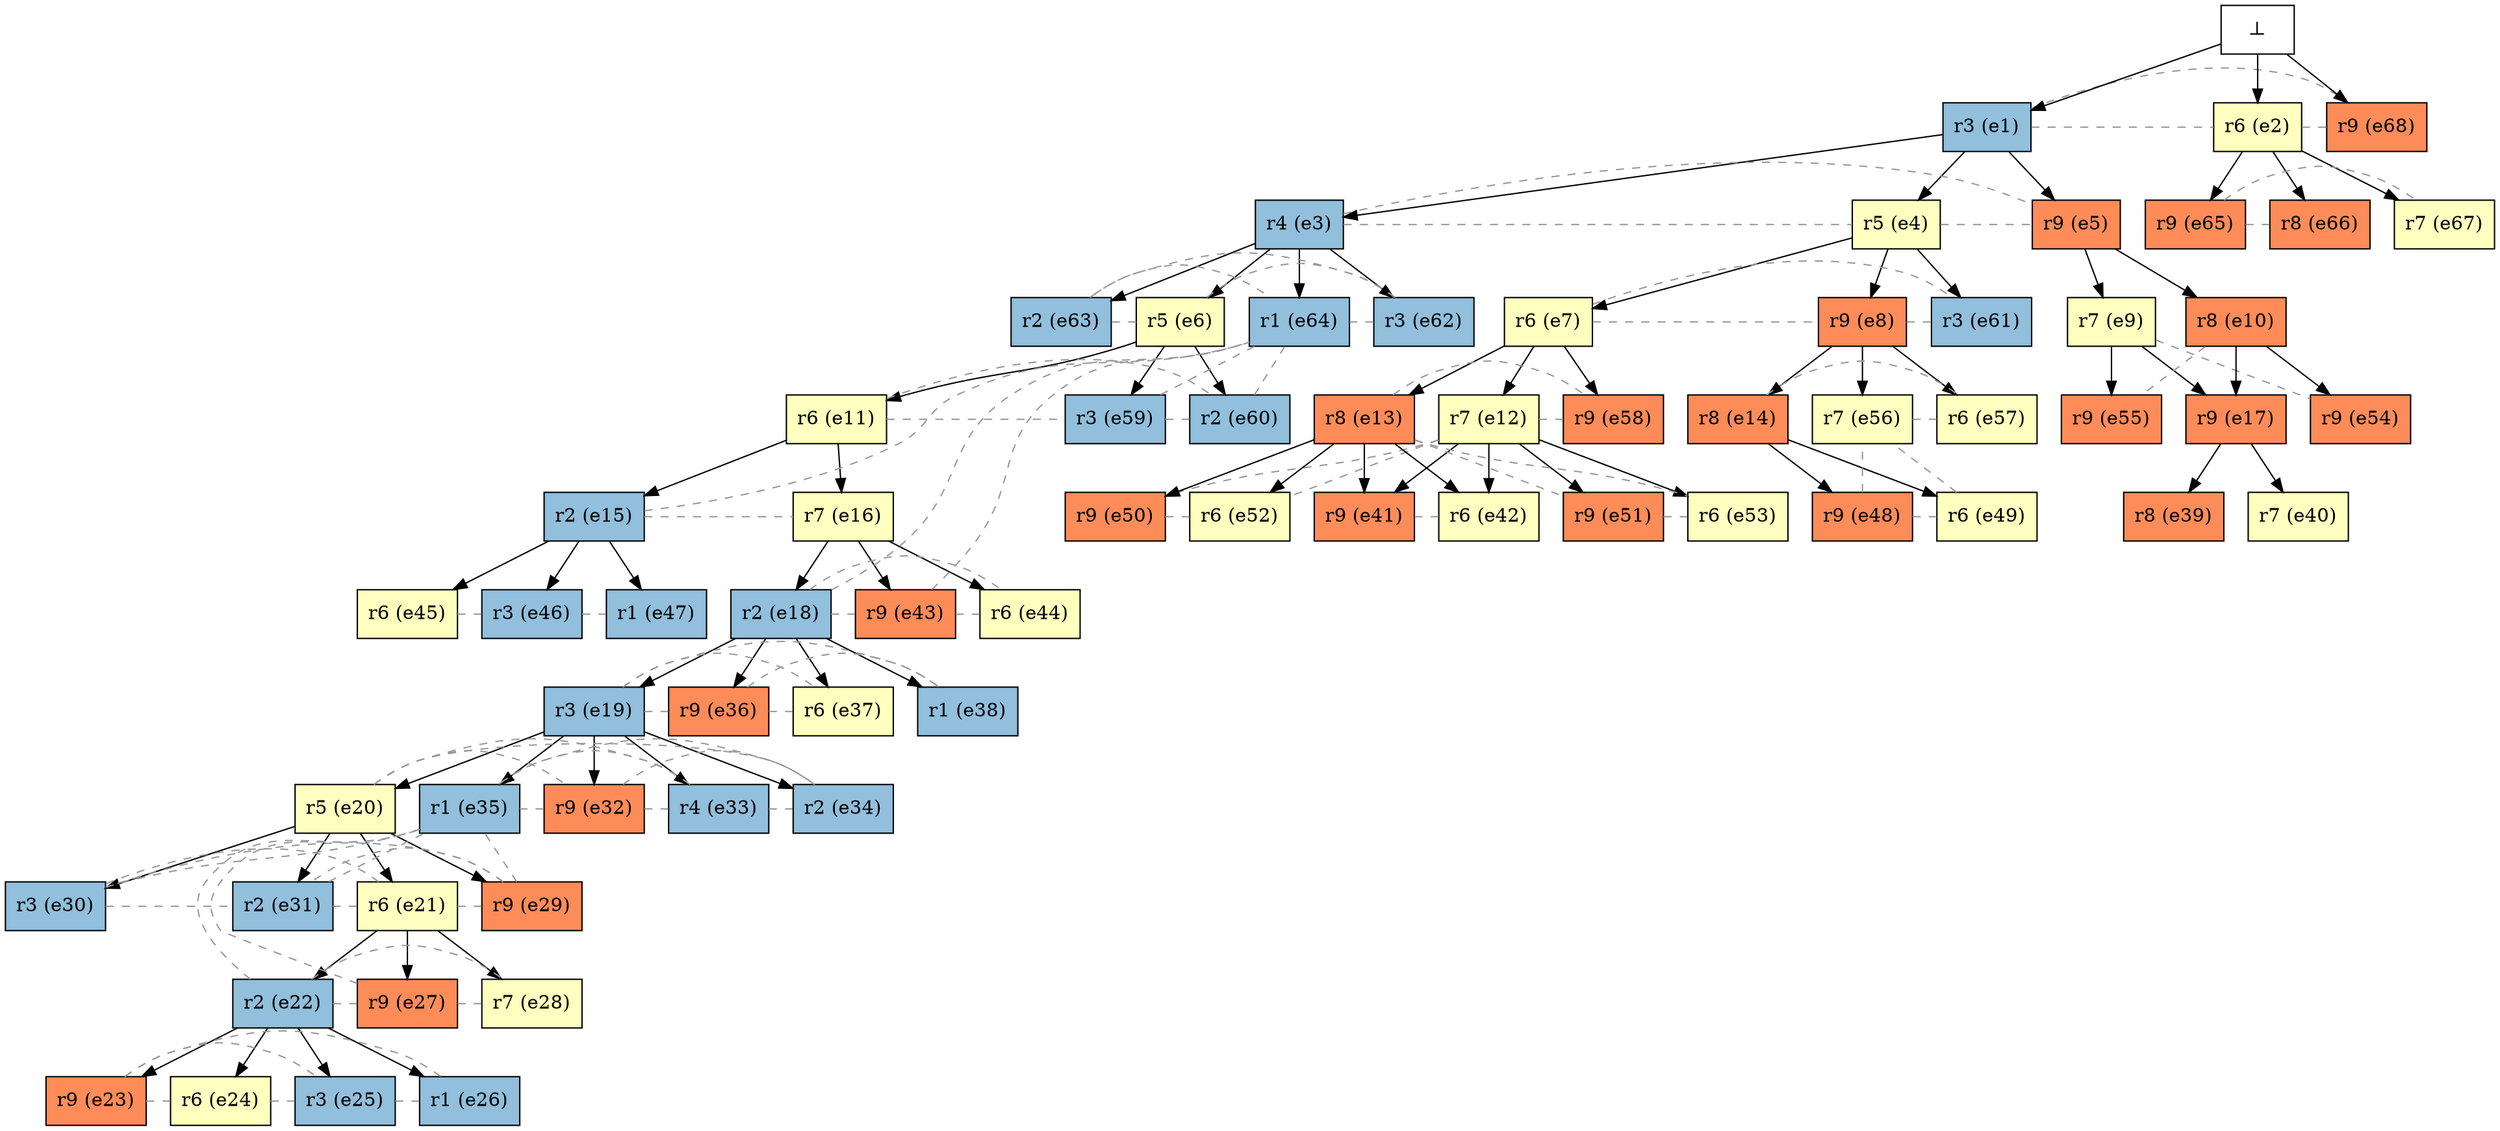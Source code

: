 digraph test {
  e1 -> e3;
  e1 -> e4;
  e1 -> e5;
  e3 -> e6;
  e4 -> e7;
  e4 -> e8;
  e5 -> e9;
  e5 -> e10;
  e6 -> e11;
  e7 -> e12;
  e7 -> e13;
  e8 -> e14;
  e11 -> e15;
  e11 -> e16;
  e9 -> e17;
  e10 -> e17;
  e16 -> e18;
  e18 -> e19;
  e19 -> e20;
  e20 -> e21;
  e21 -> e22;
  e22 -> e23;
  e22 -> e24;
  e22 -> e25;
  e22 -> e26;
  e21 -> e27;
  e21 -> e28;
  e20 -> e29;
  e20 -> e30;
  e20 -> e31;
  e19 -> e32;
  e19 -> e33;
  e19 -> e34;
  e19 -> e35;
  e18 -> e36;
  e18 -> e37;
  e18 -> e38;
  e17 -> e39;
  e17 -> e40;
  e12 -> e41;
  e13 -> e41;
  e12 -> e42;
  e13 -> e42;
  e16 -> e43;
  e16 -> e44;
  e15 -> e45;
  e15 -> e46;
  e15 -> e47;
  e14 -> e48;
  e14 -> e49;
  e13 -> e50;
  e12 -> e51;
  e13 -> e52;
  e12 -> e53;
  e10 -> e54;
  e9 -> e55;
  e8 -> e56;
  e8 -> e57;
  e7 -> e58;
  e6 -> e59;
  e6 -> e60;
  e4 -> e61;
  e3 -> e62;
  e3 -> e63;
  e3 -> e64;
  e2 -> e65;
  e2 -> e66;
  e2 -> e67;
  e0 -> e1;
  e0 -> e2;
  e0 -> e68;

//conflicts
  e1 -> e2 [arrowhead=none color=gray60 style=dashed constraint=false];
  e1 -> e68 [arrowhead=none color=gray60 style=dashed constraint=false];
  e2 -> e68 [arrowhead=none color=gray60 style=dashed constraint=false];
  e3 -> e4 [arrowhead=none color=gray60 style=dashed constraint=false];
  e3 -> e5 [arrowhead=none color=gray60 style=dashed constraint=false];
  e4 -> e5 [arrowhead=none color=gray60 style=dashed constraint=false];
  e6 -> e62 [arrowhead=none color=gray60 style=dashed constraint=false];
  e6 -> e63 [arrowhead=none color=gray60 style=dashed constraint=false];
  e7 -> e8 [arrowhead=none color=gray60 style=dashed constraint=false];
  e7 -> e61 [arrowhead=none color=gray60 style=dashed constraint=false];
  e8 -> e61 [arrowhead=none color=gray60 style=dashed constraint=false];
  e9 -> e54 [arrowhead=none color=gray60 style=dashed constraint=false];
  e10 -> e55 [arrowhead=none color=gray60 style=dashed constraint=false];
  e11 -> e59 [arrowhead=none color=gray60 style=dashed constraint=false];
  e11 -> e60 [arrowhead=none color=gray60 style=dashed constraint=false];
  e12 -> e50 [arrowhead=none color=gray60 style=dashed constraint=false];
  e12 -> e52 [arrowhead=none color=gray60 style=dashed constraint=false];
  e12 -> e58 [arrowhead=none color=gray60 style=dashed constraint=false];
  e13 -> e51 [arrowhead=none color=gray60 style=dashed constraint=false];
  e13 -> e53 [arrowhead=none color=gray60 style=dashed constraint=false];
  e13 -> e58 [arrowhead=none color=gray60 style=dashed constraint=false];
  e14 -> e57 [arrowhead=none color=gray60 style=dashed constraint=false];
  e15 -> e16 [arrowhead=none color=gray60 style=dashed constraint=false];
  e15 -> e64 [arrowhead=none color=gray60 style=dashed constraint=false];
  e18 -> e43 [arrowhead=none color=gray60 style=dashed constraint=false];
  e18 -> e44 [arrowhead=none color=gray60 style=dashed constraint=false];
  e18 -> e64 [arrowhead=none color=gray60 style=dashed constraint=false];
  e19 -> e36 [arrowhead=none color=gray60 style=dashed constraint=false];
  e19 -> e37 [arrowhead=none color=gray60 style=dashed constraint=false];
  e19 -> e38 [arrowhead=none color=gray60 style=dashed constraint=false];
  e20 -> e32 [arrowhead=none color=gray60 style=dashed constraint=false];
  e20 -> e33 [arrowhead=none color=gray60 style=dashed constraint=false];
  e20 -> e34 [arrowhead=none color=gray60 style=dashed constraint=false];
  e21 -> e29 [arrowhead=none color=gray60 style=dashed constraint=false];
  e21 -> e30 [arrowhead=none color=gray60 style=dashed constraint=false];
  e21 -> e31 [arrowhead=none color=gray60 style=dashed constraint=false];
  e22 -> e27 [arrowhead=none color=gray60 style=dashed constraint=false];
  e22 -> e28 [arrowhead=none color=gray60 style=dashed constraint=false];
  e22 -> e35 [arrowhead=none color=gray60 style=dashed constraint=false];
  e23 -> e24 [arrowhead=none color=gray60 style=dashed constraint=false];
  e23 -> e25 [arrowhead=none color=gray60 style=dashed constraint=false];
  e23 -> e26 [arrowhead=none color=gray60 style=dashed constraint=false];
  e24 -> e25 [arrowhead=none color=gray60 style=dashed constraint=false];
  e25 -> e26 [arrowhead=none color=gray60 style=dashed constraint=false];
  e27 -> e28 [arrowhead=none color=gray60 style=dashed constraint=false];
  e27 -> e35 [arrowhead=none color=gray60 style=dashed constraint=false];
  e29 -> e30 [arrowhead=none color=gray60 style=dashed constraint=false];
  e29 -> e31 [arrowhead=none color=gray60 style=dashed constraint=false];
  e29 -> e35 [arrowhead=none color=gray60 style=dashed constraint=false];
  e30 -> e31 [arrowhead=none color=gray60 style=dashed constraint=false];
  e30 -> e35 [arrowhead=none color=gray60 style=dashed constraint=false];
  e31 -> e35 [arrowhead=none color=gray60 style=dashed constraint=false];
  e32 -> e33 [arrowhead=none color=gray60 style=dashed constraint=false];
  e32 -> e34 [arrowhead=none color=gray60 style=dashed constraint=false];
  e32 -> e35 [arrowhead=none color=gray60 style=dashed constraint=false];
  e33 -> e34 [arrowhead=none color=gray60 style=dashed constraint=false];
  e33 -> e35 [arrowhead=none color=gray60 style=dashed constraint=false];
  e34 -> e35 [arrowhead=none color=gray60 style=dashed constraint=false];
  e36 -> e37 [arrowhead=none color=gray60 style=dashed constraint=false];
  e36 -> e38 [arrowhead=none color=gray60 style=dashed constraint=false];
  e41 -> e42 [arrowhead=none color=gray60 style=dashed constraint=false];
  e43 -> e44 [arrowhead=none color=gray60 style=dashed constraint=false];
  e43 -> e64 [arrowhead=none color=gray60 style=dashed constraint=false];
  e45 -> e46 [arrowhead=none color=gray60 style=dashed constraint=false];
  e46 -> e47 [arrowhead=none color=gray60 style=dashed constraint=false];
  e48 -> e49 [arrowhead=none color=gray60 style=dashed constraint=false];
  e48 -> e56 [arrowhead=none color=gray60 style=dashed constraint=false];
  e49 -> e56 [arrowhead=none color=gray60 style=dashed constraint=false];
  e50 -> e52 [arrowhead=none color=gray60 style=dashed constraint=false];
  e51 -> e53 [arrowhead=none color=gray60 style=dashed constraint=false];
  e56 -> e57 [arrowhead=none color=gray60 style=dashed constraint=false];
  e59 -> e60 [arrowhead=none color=gray60 style=dashed constraint=false];
  e59 -> e64 [arrowhead=none color=gray60 style=dashed constraint=false];
  e60 -> e64 [arrowhead=none color=gray60 style=dashed constraint=false];
  e62 -> e63 [arrowhead=none color=gray60 style=dashed constraint=false];
  e62 -> e64 [arrowhead=none color=gray60 style=dashed constraint=false];
  e63 -> e64 [arrowhead=none color=gray60 style=dashed constraint=false];
  e65 -> e66 [arrowhead=none color=gray60 style=dashed constraint=false];
  e65 -> e67 [arrowhead=none color=gray60 style=dashed constraint=false];

  e1 [color="black" fillcolor="#91bfdc" label="r3 (e1)" shape=box style=filled];
  e2 [color="black" fillcolor="#ffffbf" label="r6 (e2)" shape=box style=filled];
  e3 [color="black" fillcolor="#91bfdc" label="r4 (e3)" shape=box style=filled];
  e4 [color="black" fillcolor="#ffffbf" label="r5 (e4)" shape=box style=filled];
  e5 [color="black" fillcolor="#fd8c59" label="r9 (e5)" shape=box style=filled];
  e6 [color="black" fillcolor="#ffffbf" label="r5 (e6)" shape=box style=filled];
  e7 [color="black" fillcolor="#ffffbf" label="r6 (e7)" shape=box style=filled];
  e8 [color="black" fillcolor="#fd8c59" label="r9 (e8)" shape=box style=filled];
  e9 [color="black" fillcolor="#ffffbf" label="r7 (e9)" shape=box style=filled];
  e10 [color="black" fillcolor="#fd8c59" label="r8 (e10)" shape=box style=filled];
  e11 [color="black" fillcolor="#ffffbf" label="r6 (e11)" shape=box style=filled];
  e12 [color="black" fillcolor="#ffffbf" label="r7 (e12)" shape=box style=filled];
  e13 [color="black" fillcolor="#fd8c59" label="r8 (e13)" shape=box style=filled];
  e14 [color="black" fillcolor="#fd8c59" label="r8 (e14)" shape=box style=filled];
  e15 [color="black" fillcolor="#91bfdc" label="r2 (e15)" shape=box style=filled];
  e16 [color="black" fillcolor="#ffffbf" label="r7 (e16)" shape=box style=filled];
  e17 [color="black" fillcolor="#fd8c59" label="r9 (e17)" shape=box style=filled];
  e18 [color="black" fillcolor="#91bfdc" label="r2 (e18)" shape=box style=filled];
  e19 [color="black" fillcolor="#91bfdc" label="r3 (e19)" shape=box style=filled];
  e20 [color="black" fillcolor="#ffffbf" label="r5 (e20)" shape=box style=filled];
  e21 [color="black" fillcolor="#ffffbf" label="r6 (e21)" shape=box style=filled];
  e22 [color="black" fillcolor="#91bfdc" label="r2 (e22)" shape=box style=filled];
  e23 [color="black" fillcolor="#fd8c59" label="r9 (e23)" shape=box style=filled];
  e24 [color="black" fillcolor="#ffffbf" label="r6 (e24)" shape=box style=filled];
  e25 [color="black" fillcolor="#91bfdc" label="r3 (e25)" shape=box style=filled];
  e26 [color="black" fillcolor="#91bfdc" label="r1 (e26)" shape=box style=filled];
  e27 [color="black" fillcolor="#fd8c59" label="r9 (e27)" shape=box style=filled];
  e28 [color="black" fillcolor="#ffffbf" label="r7 (e28)" shape=box style=filled];
  e29 [color="black" fillcolor="#fd8c59" label="r9 (e29)" shape=box style=filled];
  e30 [color="black" fillcolor="#91bfdc" label="r3 (e30)" shape=box style=filled];
  e31 [color="black" fillcolor="#91bfdc" label="r2 (e31)" shape=box style=filled];
  e32 [color="black" fillcolor="#fd8c59" label="r9 (e32)" shape=box style=filled];
  e33 [color="black" fillcolor="#91bfdc" label="r4 (e33)" shape=box style=filled];
  e34 [color="black" fillcolor="#91bfdc" label="r2 (e34)" shape=box style=filled];
  e35 [color="black" fillcolor="#91bfdc" label="r1 (e35)" shape=box style=filled];
  e36 [color="black" fillcolor="#fd8c59" label="r9 (e36)" shape=box style=filled];
  e37 [color="black" fillcolor="#ffffbf" label="r6 (e37)" shape=box style=filled];
  e38 [color="black" fillcolor="#91bfdc" label="r1 (e38)" shape=box style=filled];
  e39 [color="black" fillcolor="#fd8c59" label="r8 (e39)" shape=box style=filled];
  e40 [color="black" fillcolor="#ffffbf" label="r7 (e40)" shape=box style=filled];
  e41 [color="black" fillcolor="#fd8c59" label="r9 (e41)" shape=box style=filled];
  e42 [color="black" fillcolor="#ffffbf" label="r6 (e42)" shape=box style=filled];
  e43 [color="black" fillcolor="#fd8c59" label="r9 (e43)" shape=box style=filled];
  e44 [color="black" fillcolor="#ffffbf" label="r6 (e44)" shape=box style=filled];
  e45 [color="black" fillcolor="#ffffbf" label="r6 (e45)" shape=box style=filled];
  e46 [color="black" fillcolor="#91bfdc" label="r3 (e46)" shape=box style=filled];
  e47 [color="black" fillcolor="#91bfdc" label="r1 (e47)" shape=box style=filled];
  e48 [color="black" fillcolor="#fd8c59" label="r9 (e48)" shape=box style=filled];
  e49 [color="black" fillcolor="#ffffbf" label="r6 (e49)" shape=box style=filled];
  e50 [color="black" fillcolor="#fd8c59" label="r9 (e50)" shape=box style=filled];
  e51 [color="black" fillcolor="#fd8c59" label="r9 (e51)" shape=box style=filled];
  e52 [color="black" fillcolor="#ffffbf" label="r6 (e52)" shape=box style=filled];
  e53 [color="black" fillcolor="#ffffbf" label="r6 (e53)" shape=box style=filled];
  e54 [color="black" fillcolor="#fd8c59" label="r9 (e54)" shape=box style=filled];
  e55 [color="black" fillcolor="#fd8c59" label="r9 (e55)" shape=box style=filled];
  e56 [color="black" fillcolor="#ffffbf" label="r7 (e56)" shape=box style=filled];
  e57 [color="black" fillcolor="#ffffbf" label="r6 (e57)" shape=box style=filled];
  e58 [color="black" fillcolor="#fd8c59" label="r9 (e58)" shape=box style=filled];
  e59 [color="black" fillcolor="#91bfdc" label="r3 (e59)" shape=box style=filled];
  e60 [color="black" fillcolor="#91bfdc" label="r2 (e60)" shape=box style=filled];
  e61 [color="black" fillcolor="#91bfdc" label="r3 (e61)" shape=box style=filled];
  e62 [color="black" fillcolor="#91bfdc" label="r3 (e62)" shape=box style=filled];
  e63 [color="black" fillcolor="#91bfdc" label="r2 (e63)" shape=box style=filled];
  e64 [color="black" fillcolor="#91bfdc" label="r1 (e64)" shape=box style=filled];
  e65 [color="black" fillcolor="#fd8c59" label="r9 (e65)" shape=box style=filled];
  e66 [color="black" fillcolor="#fd8c59" label="r8 (e66)" shape=box style=filled];
  e67 [color="black" fillcolor="#ffffbf" label="r7 (e67)" shape=box style=filled];
  e68 [color="black" fillcolor="#fd8c59" label="r9 (e68)" shape=box style=filled];
  e0 [fillcolor=white label="⊥" shape=box style=filled];
}
